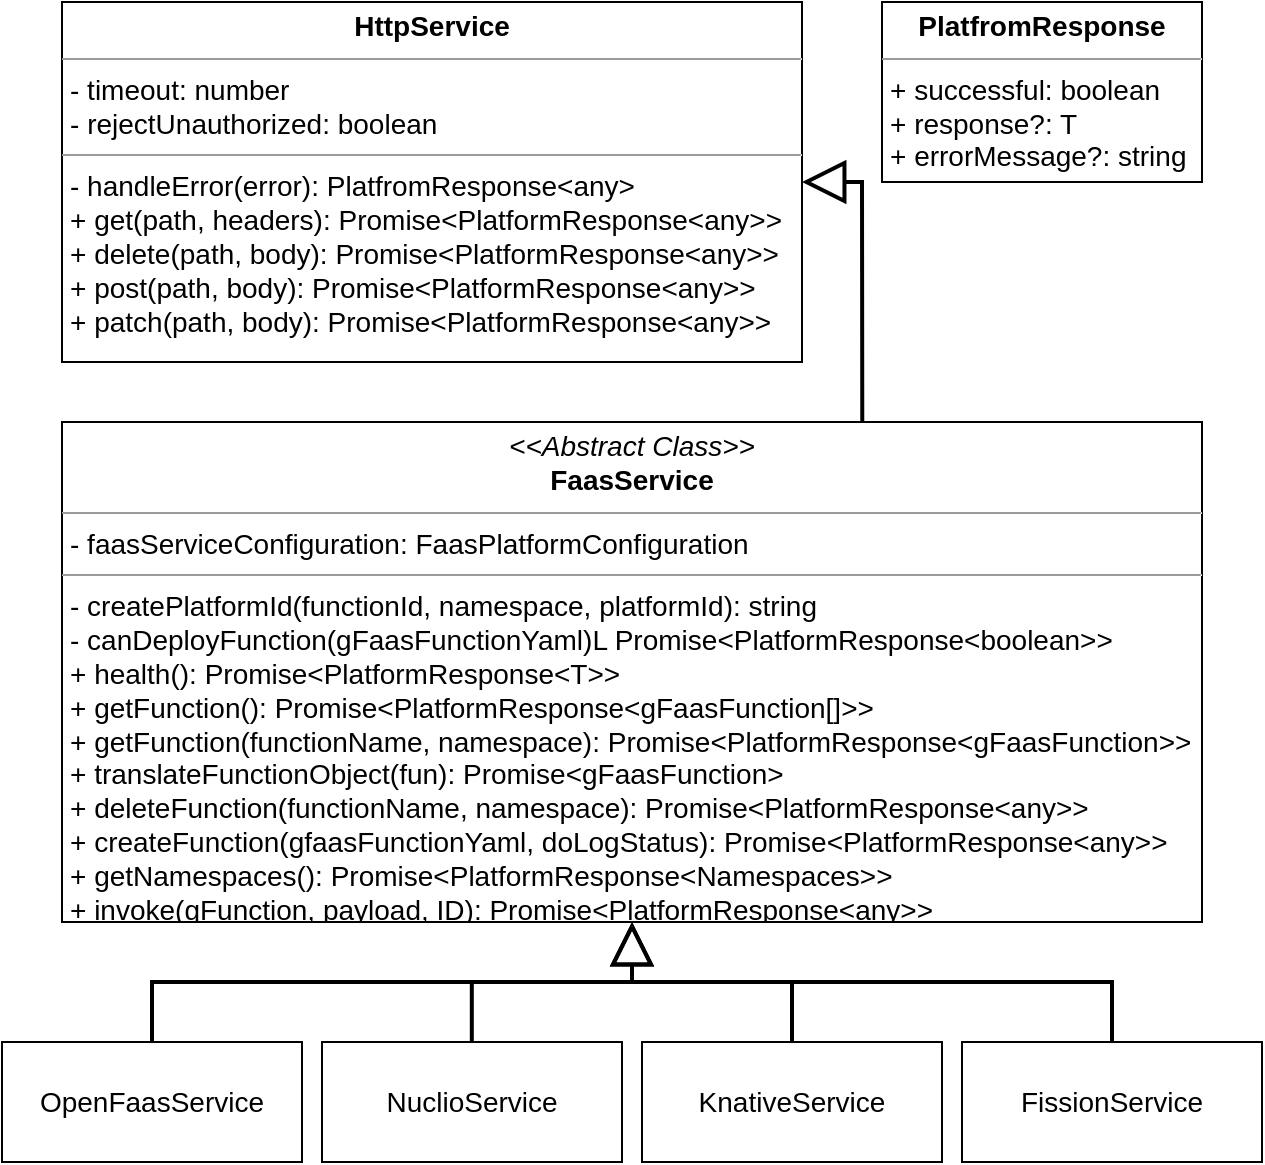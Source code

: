 <mxfile version="21.6.1" type="device">
  <diagram name="Page-1" id="ZFf3w0PDrJ6b2tHf_HhN">
    <mxGraphModel dx="1773" dy="2116" grid="1" gridSize="10" guides="1" tooltips="1" connect="1" arrows="1" fold="1" page="1" pageScale="1" pageWidth="827" pageHeight="1169" math="0" shadow="0">
      <root>
        <mxCell id="0" />
        <mxCell id="1" parent="0" />
        <mxCell id="gvlfQ0hl_y0Rqylf3Gjj-27" value="&lt;p style=&quot;margin: 4px 0px 0px; text-align: center; font-size: 14px;&quot;&gt;&lt;font style=&quot;font-size: 14px;&quot;&gt;&lt;i&gt;&amp;lt;&amp;lt;Abstract Class&amp;gt;&amp;gt;&lt;/i&gt;&lt;br&gt;&lt;b&gt;FaasService&lt;/b&gt;&lt;/font&gt;&lt;/p&gt;&lt;hr style=&quot;font-size: 14px;&quot; size=&quot;1&quot;&gt;&lt;p style=&quot;margin: 0px 0px 0px 4px; font-size: 14px;&quot;&gt;&lt;font style=&quot;font-size: 14px;&quot;&gt;- faasServiceConfiguration:&amp;nbsp;FaasPlatformConfiguration&lt;/font&gt;&lt;/p&gt;&lt;hr style=&quot;font-size: 14px;&quot; size=&quot;1&quot;&gt;&lt;p style=&quot;margin: 0px 0px 0px 4px; font-size: 14px;&quot;&gt;&lt;font style=&quot;font-size: 14px;&quot;&gt;- createPlatformId(functionId, namespace, platformId): string&amp;nbsp;&lt;/font&gt;&lt;/p&gt;&lt;p style=&quot;margin: 0px 0px 0px 4px; font-size: 14px;&quot;&gt;&lt;font style=&quot;font-size: 14px;&quot;&gt;- canDeployFunction(gFaasFunctionYaml)L Promise&amp;lt;PlatformResponse&amp;lt;boolean&amp;gt;&amp;gt;&lt;/font&gt;&lt;/p&gt;&lt;p style=&quot;margin: 0px 0px 0px 4px; font-size: 14px;&quot;&gt;&lt;font style=&quot;font-size: 14px;&quot;&gt;+ health(): Promise&amp;lt;PlatformResponse&amp;lt;T&amp;gt;&amp;gt;&lt;br&gt;+ getFunction(): Promise&amp;lt;PlatformResponse&amp;lt;gFaasFunction[]&amp;gt;&amp;gt;&lt;/font&gt;&lt;/p&gt;&lt;p style=&quot;margin: 0px 0px 0px 4px; font-size: 14px;&quot;&gt;&lt;font style=&quot;font-size: 14px;&quot;&gt;+ getFunction(functionName, namespace): Promise&amp;lt;PlatformResponse&amp;lt;gFaasFunction&amp;gt;&amp;gt;&lt;/font&gt;&lt;/p&gt;&lt;p style=&quot;margin: 0px 0px 0px 4px; font-size: 14px;&quot;&gt;&lt;font style=&quot;font-size: 14px;&quot;&gt;+ translateFunctionObject(fun): Promise&amp;lt;gFaasFunction&amp;gt;&lt;/font&gt;&lt;/p&gt;&lt;p style=&quot;margin: 0px 0px 0px 4px; font-size: 14px;&quot;&gt;&lt;font style=&quot;font-size: 14px;&quot;&gt;+ deleteFunction(functionName, namespace): Promise&amp;lt;PlatformResponse&amp;lt;any&amp;gt;&amp;gt;&lt;/font&gt;&lt;/p&gt;&lt;p style=&quot;margin: 0px 0px 0px 4px; font-size: 14px;&quot;&gt;&lt;font style=&quot;font-size: 14px;&quot;&gt;+ createFunction(gfaasFunctionYaml, doLogStatus): Promise&amp;lt;PlatformResponse&amp;lt;any&amp;gt;&amp;gt;&lt;/font&gt;&lt;/p&gt;&lt;p style=&quot;margin: 0px 0px 0px 4px; font-size: 14px;&quot;&gt;&lt;font style=&quot;font-size: 14px;&quot;&gt;+ getNamespaces(): Promise&amp;lt;PlatformResponse&amp;lt;Namespaces&amp;gt;&amp;gt;&lt;/font&gt;&lt;/p&gt;&lt;p style=&quot;margin: 0px 0px 0px 4px; font-size: 14px;&quot;&gt;&lt;font style=&quot;font-size: 14px;&quot;&gt;+ invoke(gFunction, payload, ID): Promise&amp;lt;PlatformResponse&amp;lt;any&amp;gt;&amp;gt;&lt;/font&gt;&lt;/p&gt;" style="verticalAlign=top;align=left;overflow=fill;fontSize=12;fontFamily=Helvetica;html=1;whiteSpace=wrap;" parent="1" vertex="1">
          <mxGeometry x="150" y="190" width="570" height="250" as="geometry" />
        </mxCell>
        <mxCell id="gvlfQ0hl_y0Rqylf3Gjj-32" value="&lt;font style=&quot;font-size: 14px;&quot;&gt;OpenFaasService&lt;/font&gt;" style="html=1;whiteSpace=wrap;" parent="1" vertex="1">
          <mxGeometry x="120" y="500" width="150" height="60" as="geometry" />
        </mxCell>
        <mxCell id="gvlfQ0hl_y0Rqylf3Gjj-33" value="&lt;font style=&quot;font-size: 14px;&quot;&gt;FissionService&lt;/font&gt;" style="html=1;whiteSpace=wrap;" parent="1" vertex="1">
          <mxGeometry x="600" y="500" width="150" height="60" as="geometry" />
        </mxCell>
        <mxCell id="gvlfQ0hl_y0Rqylf3Gjj-34" value="&lt;font style=&quot;font-size: 14px;&quot;&gt;NuclioService&lt;/font&gt;" style="html=1;whiteSpace=wrap;" parent="1" vertex="1">
          <mxGeometry x="280" y="500" width="150" height="60" as="geometry" />
        </mxCell>
        <mxCell id="gvlfQ0hl_y0Rqylf3Gjj-35" value="&lt;font style=&quot;font-size: 14px;&quot;&gt;KnativeService&lt;/font&gt;" style="html=1;whiteSpace=wrap;" parent="1" vertex="1">
          <mxGeometry x="440" y="500" width="150" height="60" as="geometry" />
        </mxCell>
        <mxCell id="gvlfQ0hl_y0Rqylf3Gjj-36" value="" style="endArrow=block;html=1;rounded=0;entryX=0.5;entryY=1;entryDx=0;entryDy=0;exitX=0.5;exitY=0;exitDx=0;exitDy=0;endFill=0;endSize=17;strokeWidth=2;" parent="1" source="gvlfQ0hl_y0Rqylf3Gjj-32" target="gvlfQ0hl_y0Rqylf3Gjj-27" edge="1">
          <mxGeometry width="50" height="50" relative="1" as="geometry">
            <mxPoint x="400" y="460" as="sourcePoint" />
            <mxPoint x="450" y="410" as="targetPoint" />
            <Array as="points">
              <mxPoint x="195" y="470" />
              <mxPoint x="435" y="470" />
            </Array>
          </mxGeometry>
        </mxCell>
        <mxCell id="gvlfQ0hl_y0Rqylf3Gjj-37" value="" style="endArrow=block;html=1;rounded=0;entryX=0.5;entryY=1;entryDx=0;entryDy=0;exitX=0.5;exitY=0;exitDx=0;exitDy=0;endFill=0;endSize=17;strokeWidth=2;" parent="1" source="gvlfQ0hl_y0Rqylf3Gjj-33" target="gvlfQ0hl_y0Rqylf3Gjj-27" edge="1">
          <mxGeometry width="50" height="50" relative="1" as="geometry">
            <mxPoint x="440" y="660" as="sourcePoint" />
            <mxPoint x="680" y="600" as="targetPoint" />
            <Array as="points">
              <mxPoint x="675" y="470" />
              <mxPoint x="435" y="470" />
            </Array>
          </mxGeometry>
        </mxCell>
        <mxCell id="gvlfQ0hl_y0Rqylf3Gjj-38" value="" style="endArrow=none;html=1;rounded=0;strokeWidth=2;entryX=0.5;entryY=0;entryDx=0;entryDy=0;" parent="1" target="gvlfQ0hl_y0Rqylf3Gjj-35" edge="1">
          <mxGeometry width="50" height="50" relative="1" as="geometry">
            <mxPoint x="515" y="470" as="sourcePoint" />
            <mxPoint x="500" y="560" as="targetPoint" />
          </mxGeometry>
        </mxCell>
        <mxCell id="gvlfQ0hl_y0Rqylf3Gjj-39" value="" style="endArrow=none;html=1;rounded=0;strokeWidth=2;entryX=0.5;entryY=0;entryDx=0;entryDy=0;" parent="1" edge="1">
          <mxGeometry width="50" height="50" relative="1" as="geometry">
            <mxPoint x="354.9" y="470" as="sourcePoint" />
            <mxPoint x="354.9" y="500" as="targetPoint" />
          </mxGeometry>
        </mxCell>
        <mxCell id="gvlfQ0hl_y0Rqylf3Gjj-40" value="&lt;p style=&quot;margin: 4px 0px 0px; text-align: center; font-size: 14px;&quot;&gt;&lt;font style=&quot;font-size: 14px;&quot;&gt;&lt;b&gt;HttpService&lt;/b&gt;&lt;/font&gt;&lt;/p&gt;&lt;hr style=&quot;font-size: 14px;&quot; size=&quot;1&quot;&gt;&lt;p style=&quot;margin: 0px 0px 0px 4px; font-size: 14px;&quot;&gt;&lt;font style=&quot;font-size: 14px;&quot;&gt;- timeout: number&lt;/font&gt;&lt;/p&gt;&lt;p style=&quot;margin: 0px 0px 0px 4px; font-size: 14px;&quot;&gt;&lt;font style=&quot;font-size: 14px;&quot;&gt;-&amp;nbsp;&lt;/font&gt;rejectUnauthorized: boolean&lt;/p&gt;&lt;hr style=&quot;font-size: 14px;&quot; size=&quot;1&quot;&gt;&lt;p style=&quot;margin: 0px 0px 0px 4px; font-size: 14px;&quot;&gt;- handleError(error): PlatfromResponse&amp;lt;any&amp;gt;&lt;/p&gt;&lt;p style=&quot;margin: 0px 0px 0px 4px; font-size: 14px;&quot;&gt;+ get(path, headers): Promise&amp;lt;PlatformResponse&amp;lt;any&amp;gt;&amp;gt;&lt;/p&gt;&lt;p style=&quot;margin: 0px 0px 0px 4px; font-size: 14px;&quot;&gt;+ delete(path, body): Promise&amp;lt;PlatformResponse&amp;lt;any&amp;gt;&amp;gt;&lt;br&gt;&lt;/p&gt;&lt;p style=&quot;margin: 0px 0px 0px 4px; font-size: 14px;&quot;&gt;+ post(path, body): Promise&amp;lt;PlatformResponse&amp;lt;any&amp;gt;&amp;gt;&lt;/p&gt;&lt;p style=&quot;margin: 0px 0px 0px 4px; font-size: 14px;&quot;&gt;+ patch(path, body): Promise&amp;lt;PlatformResponse&amp;lt;any&amp;gt;&amp;gt;&lt;/p&gt;&lt;span style=&quot;font-size: 14px;&quot;&gt;&amp;nbsp;&lt;br&gt;&lt;/span&gt;" style="verticalAlign=top;align=left;overflow=fill;fontSize=12;fontFamily=Helvetica;html=1;whiteSpace=wrap;" parent="1" vertex="1">
          <mxGeometry x="150" y="-20" width="370" height="180" as="geometry" />
        </mxCell>
        <mxCell id="gvlfQ0hl_y0Rqylf3Gjj-42" value="" style="endArrow=block;html=1;rounded=0;entryX=1;entryY=0.5;entryDx=0;entryDy=0;endFill=0;endSize=17;strokeWidth=2;exitX=0.702;exitY=0;exitDx=0;exitDy=0;exitPerimeter=0;" parent="1" source="gvlfQ0hl_y0Rqylf3Gjj-27" target="gvlfQ0hl_y0Rqylf3Gjj-40" edge="1">
          <mxGeometry width="50" height="50" relative="1" as="geometry">
            <mxPoint x="550" y="180" as="sourcePoint" />
            <mxPoint x="690" y="180" as="targetPoint" />
            <Array as="points">
              <mxPoint x="550" y="70" />
            </Array>
          </mxGeometry>
        </mxCell>
        <mxCell id="gvlfQ0hl_y0Rqylf3Gjj-43" value="&lt;p style=&quot;margin: 4px 0px 0px; text-align: center; font-size: 14px;&quot;&gt;&lt;font style=&quot;font-size: 14px;&quot;&gt;&lt;b&gt;PlatfromResponse&lt;/b&gt;&lt;/font&gt;&lt;/p&gt;&lt;hr style=&quot;font-size: 14px;&quot; size=&quot;1&quot;&gt;&lt;p style=&quot;margin: 0px 0px 0px 4px; font-size: 14px;&quot;&gt;&lt;font style=&quot;font-size: 14px;&quot;&gt;+ successful: boolean&lt;/font&gt;&lt;/p&gt;&lt;p style=&quot;margin: 0px 0px 0px 4px; font-size: 14px;&quot;&gt;+ response?: T&lt;/p&gt;&lt;p style=&quot;margin: 0px 0px 0px 4px; font-size: 14px;&quot;&gt;+ errorMessage?: string&lt;/p&gt;&lt;span style=&quot;font-size: 14px;&quot;&gt;&amp;nbsp;&lt;br&gt;&lt;/span&gt;" style="verticalAlign=top;align=left;overflow=fill;fontSize=12;fontFamily=Helvetica;html=1;whiteSpace=wrap;" parent="1" vertex="1">
          <mxGeometry x="560" y="-20" width="160" height="90" as="geometry" />
        </mxCell>
      </root>
    </mxGraphModel>
  </diagram>
</mxfile>
